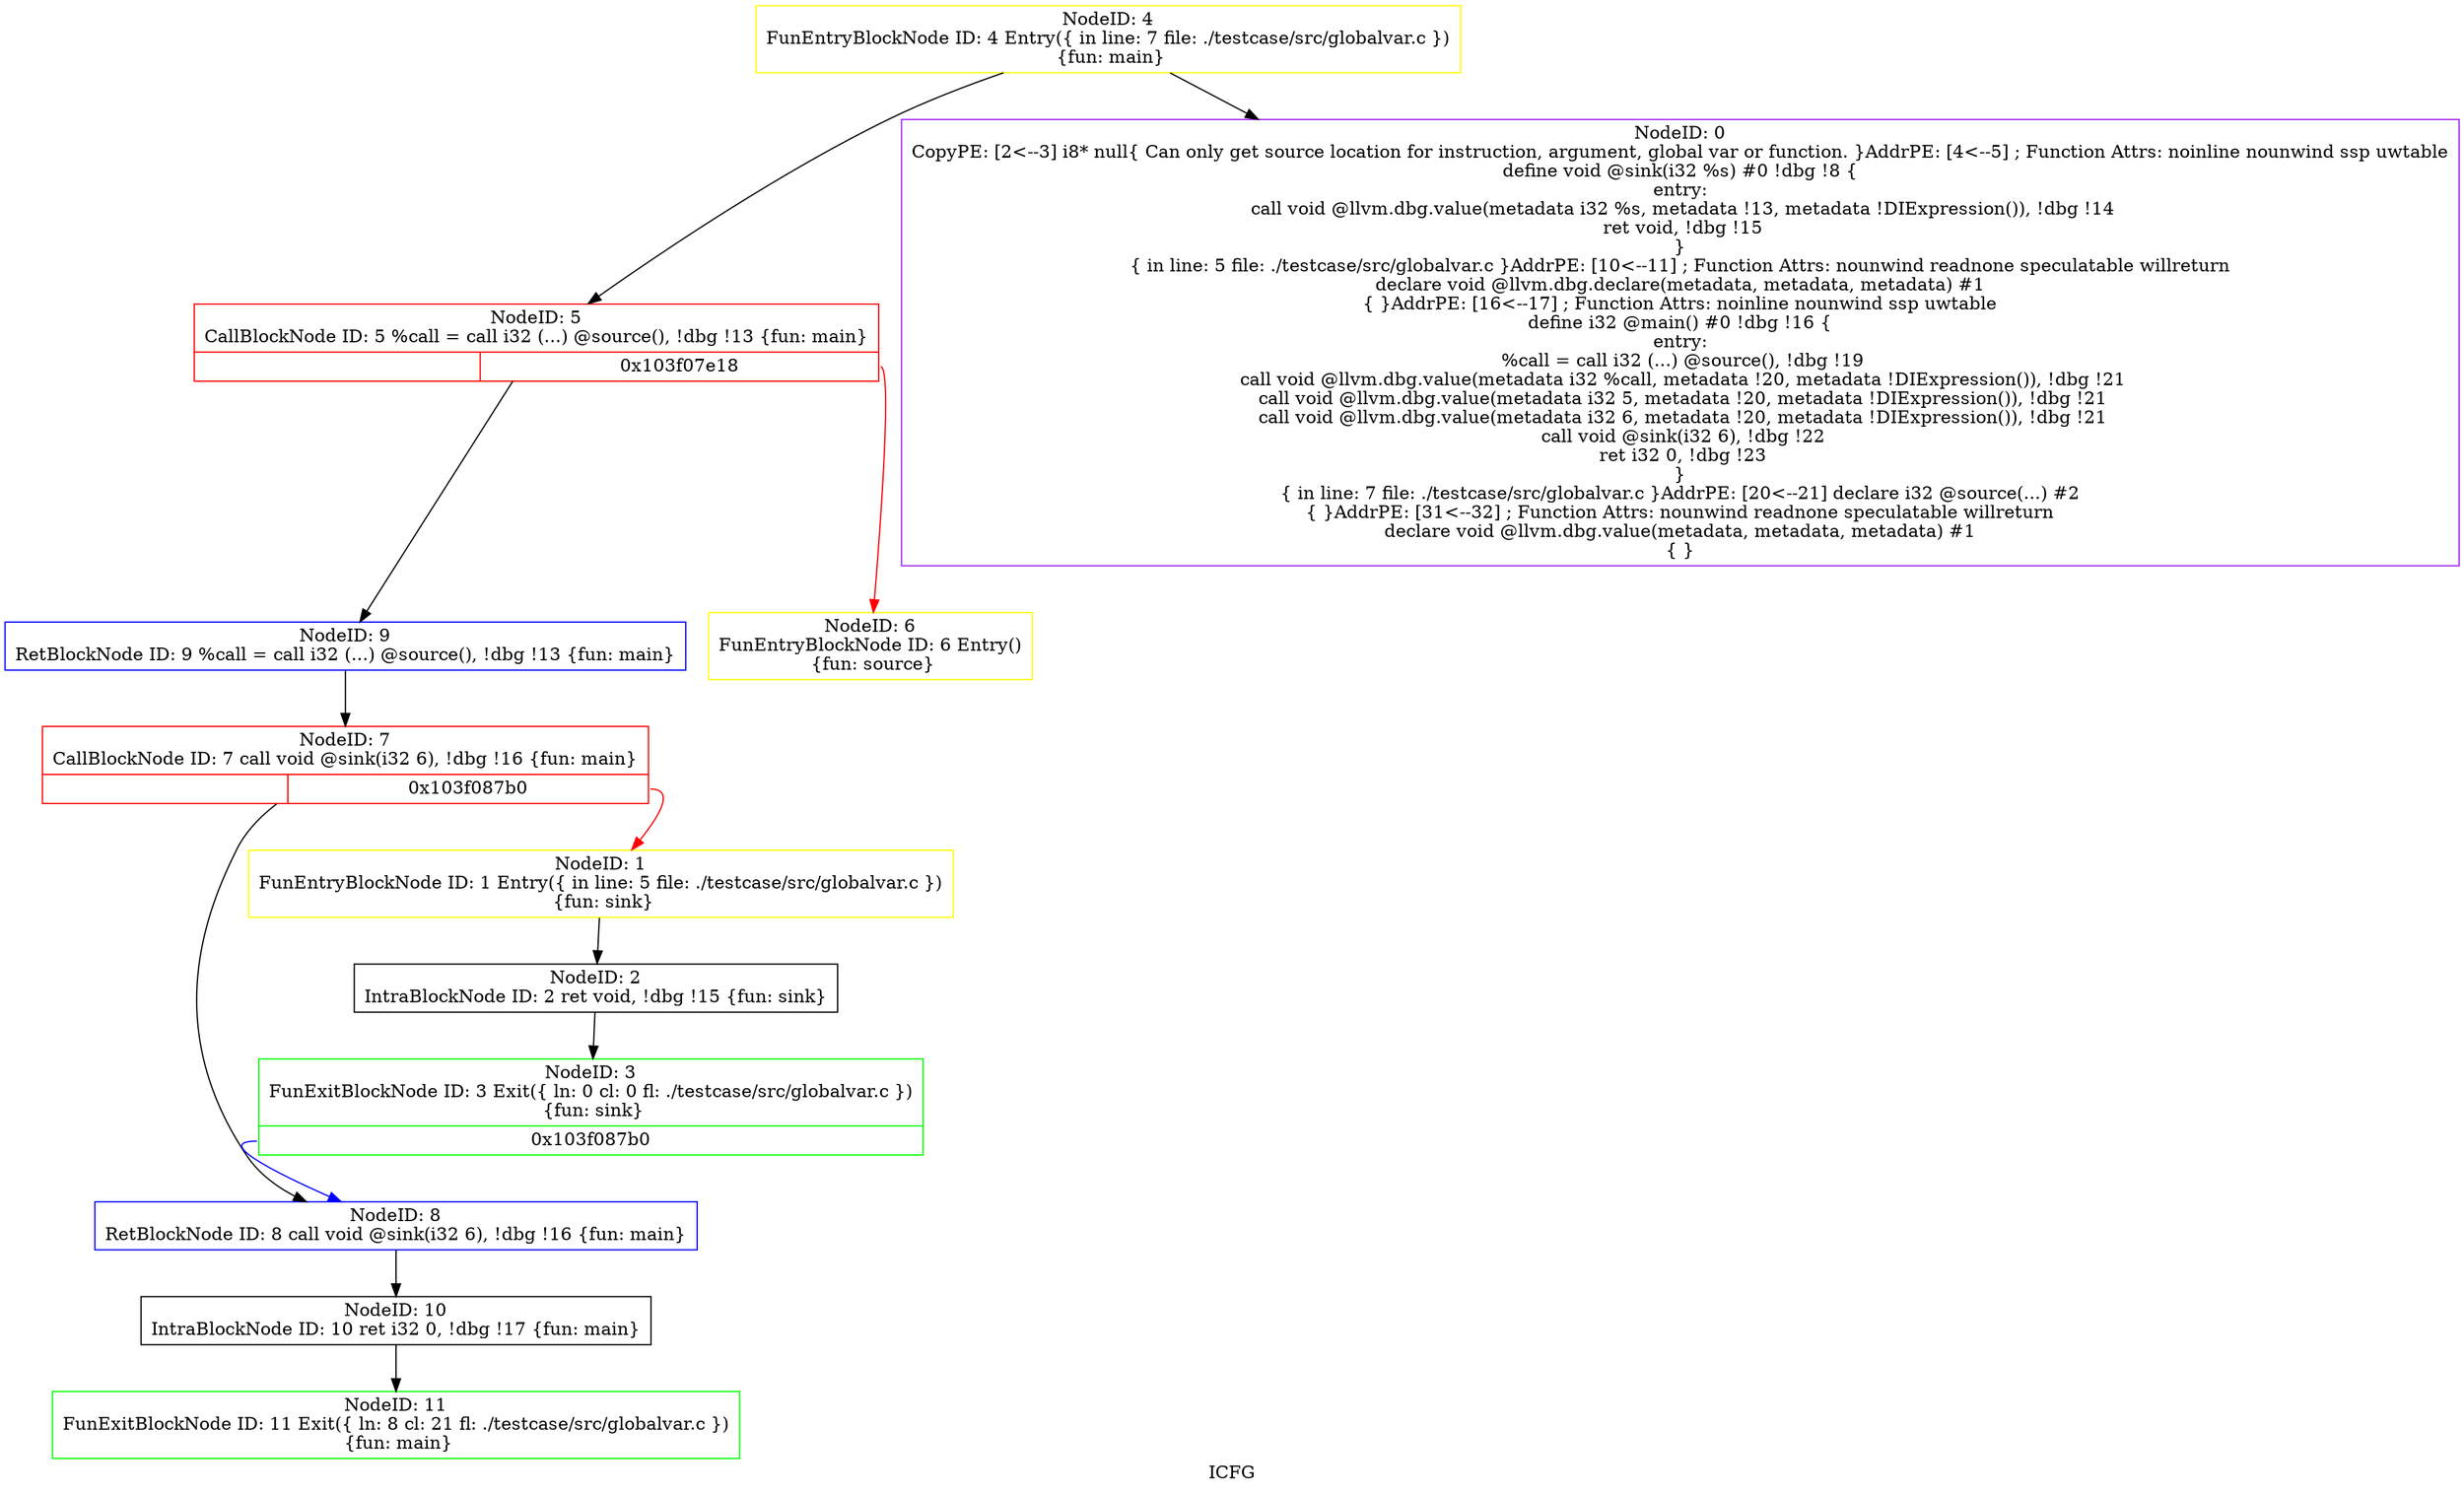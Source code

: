 digraph "ICFG" {
	label="ICFG";

	Node0x10390e180 [shape=record,color=green,label="{NodeID: 11\nFunExitBlockNode ID: 11 Exit(\{ ln: 8  cl: 21  fl: ./testcase/src/globalvar.c \})\n \{fun: main\}}"];
	Node0x10390dfa0 [shape=record,color=black,label="{NodeID: 10\nIntraBlockNode ID: 10   ret i32 0, !dbg !17 \{fun: main\}}"];
	Node0x10390dfa0 -> Node0x10390e180[style=solid];
	Node0x10390dde0 [shape=record,color=blue,label="{NodeID: 9\nRetBlockNode ID: 9   %call = call i32 (...) @source(), !dbg !13 \{fun: main\}}"];
	Node0x10390dde0 -> Node0x10390db70[style=solid];
	Node0x10390dcb0 [shape=record,color=blue,label="{NodeID: 8\nRetBlockNode ID: 8   call void @sink(i32 6), !dbg !16 \{fun: main\}}"];
	Node0x10390dcb0 -> Node0x10390dfa0[style=solid];
	Node0x10390db70 [shape=record,color=red,label="{NodeID: 7\nCallBlockNode ID: 7   call void @sink(i32 6), !dbg !16 \{fun: main\}|{|<s1>0x103f087b0}}"];
	Node0x10390db70 -> Node0x10390dcb0[style=solid];
	Node0x10390db70:s1 -> Node0x1039069b0[style=solid,color=red];
	Node0x10390d9b0 [shape=record,color=yellow,label="{NodeID: 6\nFunEntryBlockNode ID: 6 Entry()\n \{fun: source\}}"];
	Node0x10390d8a0 [shape=record,color=red,label="{NodeID: 5\nCallBlockNode ID: 5   %call = call i32 (...) @source(), !dbg !13 \{fun: main\}|{|<s1>0x103f07e18}}"];
	Node0x10390d8a0 -> Node0x10390dde0[style=solid];
	Node0x10390d8a0:s1 -> Node0x10390d9b0[style=solid,color=red];
	Node0x10390d800 [shape=record,color=yellow,label="{NodeID: 4\nFunEntryBlockNode ID: 4 Entry(\{ in line: 7 file: ./testcase/src/globalvar.c \})\n \{fun: main\}}"];
	Node0x10390d800 -> Node0x1039068c0[style=solid];
	Node0x10390d800 -> Node0x10390d8a0[style=solid];
	Node0x10390d6b0 [shape=record,color=green,label="{NodeID: 3\nFunExitBlockNode ID: 3 Exit(\{ ln: 0  cl: 0  fl: ./testcase/src/globalvar.c \})\n \{fun: sink\}|{<s0>0x103f087b0}}"];
	Node0x10390d6b0:s0 -> Node0x10390dcb0[style=solid,color=blue];
	Node0x10390d590 [shape=record,color=black,label="{NodeID: 2\nIntraBlockNode ID: 2   ret void, !dbg !15 \{fun: sink\}}"];
	Node0x10390d590 -> Node0x10390d6b0[style=solid];
	Node0x1039069b0 [shape=record,color=yellow,label="{NodeID: 1\nFunEntryBlockNode ID: 1 Entry(\{ in line: 5 file: ./testcase/src/globalvar.c \})\n \{fun: sink\}}"];
	Node0x1039069b0 -> Node0x10390d590[style=solid];
	Node0x1039068c0 [shape=record,color=purple,label="{NodeID: 0\nCopyPE: [2\<--3]  i8* null\{ Can only get source location for instruction, argument, global var or function. \}AddrPE: [4\<--5]  ; Function Attrs: noinline nounwind ssp uwtable\ndefine void @sink(i32 %s) #0 !dbg !8 \{\nentry:\n  call void @llvm.dbg.value(metadata i32 %s, metadata !13, metadata !DIExpression()), !dbg !14\n  ret void, !dbg !15\n\}\n\{ in line: 5 file: ./testcase/src/globalvar.c \}AddrPE: [10\<--11]  ; Function Attrs: nounwind readnone speculatable willreturn\ndeclare void @llvm.dbg.declare(metadata, metadata, metadata) #1\n\{  \}AddrPE: [16\<--17]  ; Function Attrs: noinline nounwind ssp uwtable\ndefine i32 @main() #0 !dbg !16 \{\nentry:\n  %call = call i32 (...) @source(), !dbg !19\n  call void @llvm.dbg.value(metadata i32 %call, metadata !20, metadata !DIExpression()), !dbg !21\n  call void @llvm.dbg.value(metadata i32 5, metadata !20, metadata !DIExpression()), !dbg !21\n  call void @llvm.dbg.value(metadata i32 6, metadata !20, metadata !DIExpression()), !dbg !21\n  call void @sink(i32 6), !dbg !22\n  ret i32 0, !dbg !23\n\}\n\{ in line: 7 file: ./testcase/src/globalvar.c \}AddrPE: [20\<--21]  declare i32 @source(...) #2\n\{  \}AddrPE: [31\<--32]  ; Function Attrs: nounwind readnone speculatable willreturn\ndeclare void @llvm.dbg.value(metadata, metadata, metadata) #1\n\{  \}}"];
}
